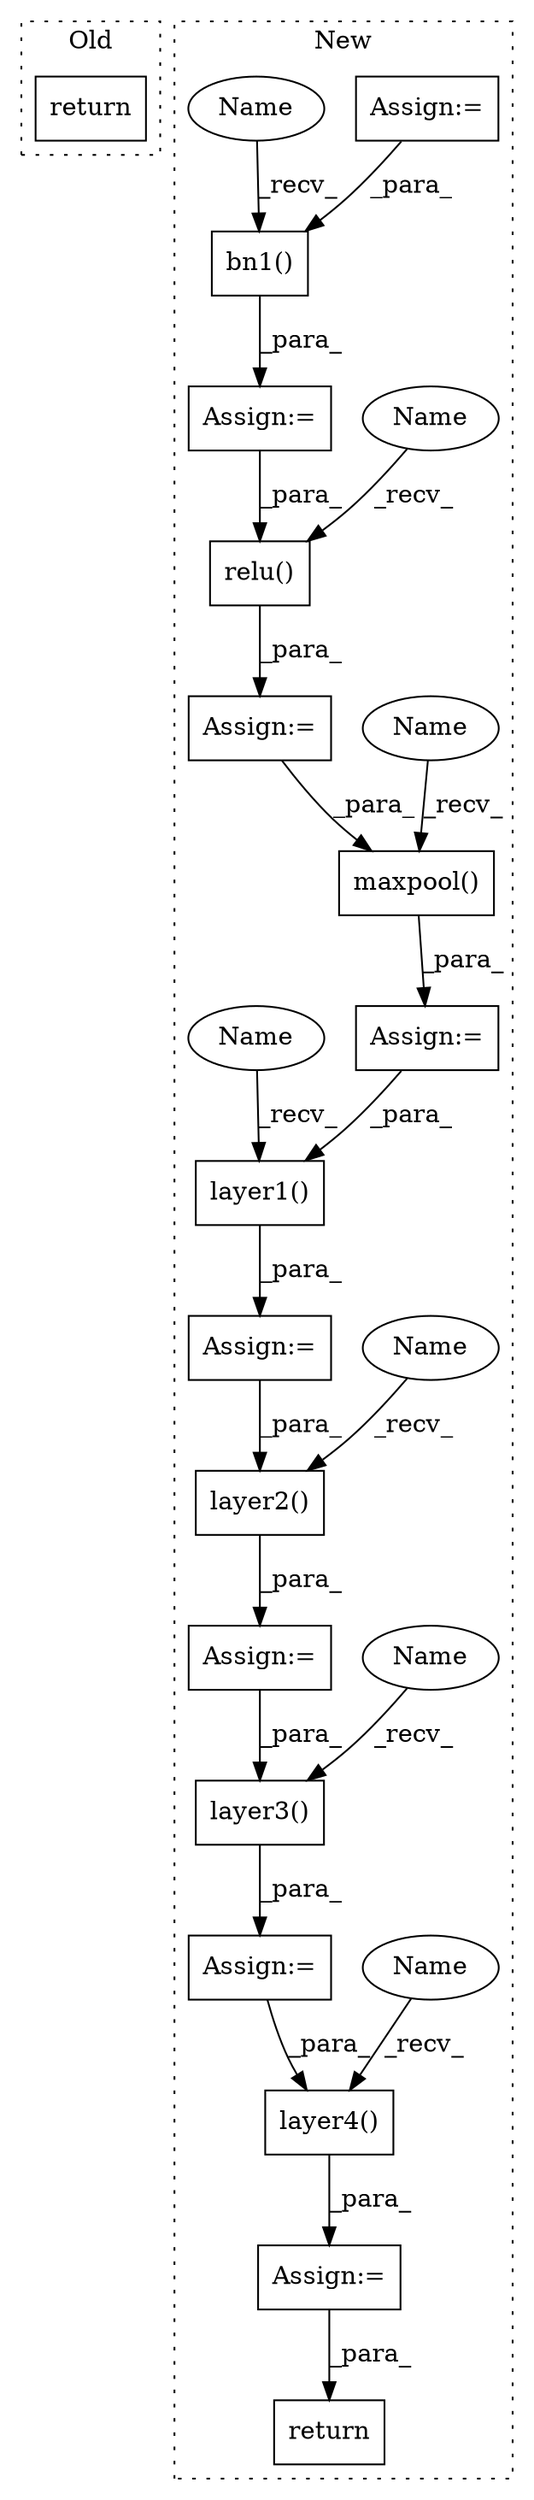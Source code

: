 digraph G {
subgraph cluster0 {
1 [label="return" a="93" s="5026" l="7" shape="box"];
label = "Old";
style="dotted";
}
subgraph cluster1 {
2 [label="layer4()" a="75" s="986,999" l="12,1" shape="box"];
3 [label="Assign:=" a="68" s="983" l="3" shape="box"];
4 [label="layer1()" a="75" s="905,918" l="12,1" shape="box"];
5 [label="bn1()" a="75" s="827,837" l="9,1" shape="box"];
6 [label="maxpool()" a="75" s="876,890" l="13,1" shape="box"];
7 [label="layer3()" a="75" s="959,972" l="12,1" shape="box"];
8 [label="layer2()" a="75" s="932,945" l="12,1" shape="box"];
9 [label="Assign:=" a="68" s="798" l="3" shape="box"];
10 [label="Assign:=" a="68" s="873" l="3" shape="box"];
11 [label="Assign:=" a="68" s="824" l="3" shape="box"];
12 [label="Assign:=" a="68" s="902" l="3" shape="box"];
13 [label="Assign:=" a="68" s="848" l="3" shape="box"];
14 [label="Assign:=" a="68" s="956" l="3" shape="box"];
15 [label="Assign:=" a="68" s="929" l="3" shape="box"];
16 [label="relu()" a="75" s="851,862" l="10,1" shape="box"];
17 [label="return" a="93" s="1099" l="7" shape="box"];
18 [label="Name" a="87" s="932" l="4" shape="ellipse"];
19 [label="Name" a="87" s="876" l="4" shape="ellipse"];
20 [label="Name" a="87" s="986" l="4" shape="ellipse"];
21 [label="Name" a="87" s="851" l="4" shape="ellipse"];
22 [label="Name" a="87" s="959" l="4" shape="ellipse"];
23 [label="Name" a="87" s="827" l="4" shape="ellipse"];
24 [label="Name" a="87" s="905" l="4" shape="ellipse"];
label = "New";
style="dotted";
}
2 -> 3 [label="_para_"];
3 -> 17 [label="_para_"];
4 -> 12 [label="_para_"];
5 -> 11 [label="_para_"];
6 -> 10 [label="_para_"];
7 -> 14 [label="_para_"];
8 -> 15 [label="_para_"];
9 -> 5 [label="_para_"];
10 -> 4 [label="_para_"];
11 -> 16 [label="_para_"];
12 -> 8 [label="_para_"];
13 -> 6 [label="_para_"];
14 -> 2 [label="_para_"];
15 -> 7 [label="_para_"];
16 -> 13 [label="_para_"];
18 -> 8 [label="_recv_"];
19 -> 6 [label="_recv_"];
20 -> 2 [label="_recv_"];
21 -> 16 [label="_recv_"];
22 -> 7 [label="_recv_"];
23 -> 5 [label="_recv_"];
24 -> 4 [label="_recv_"];
}